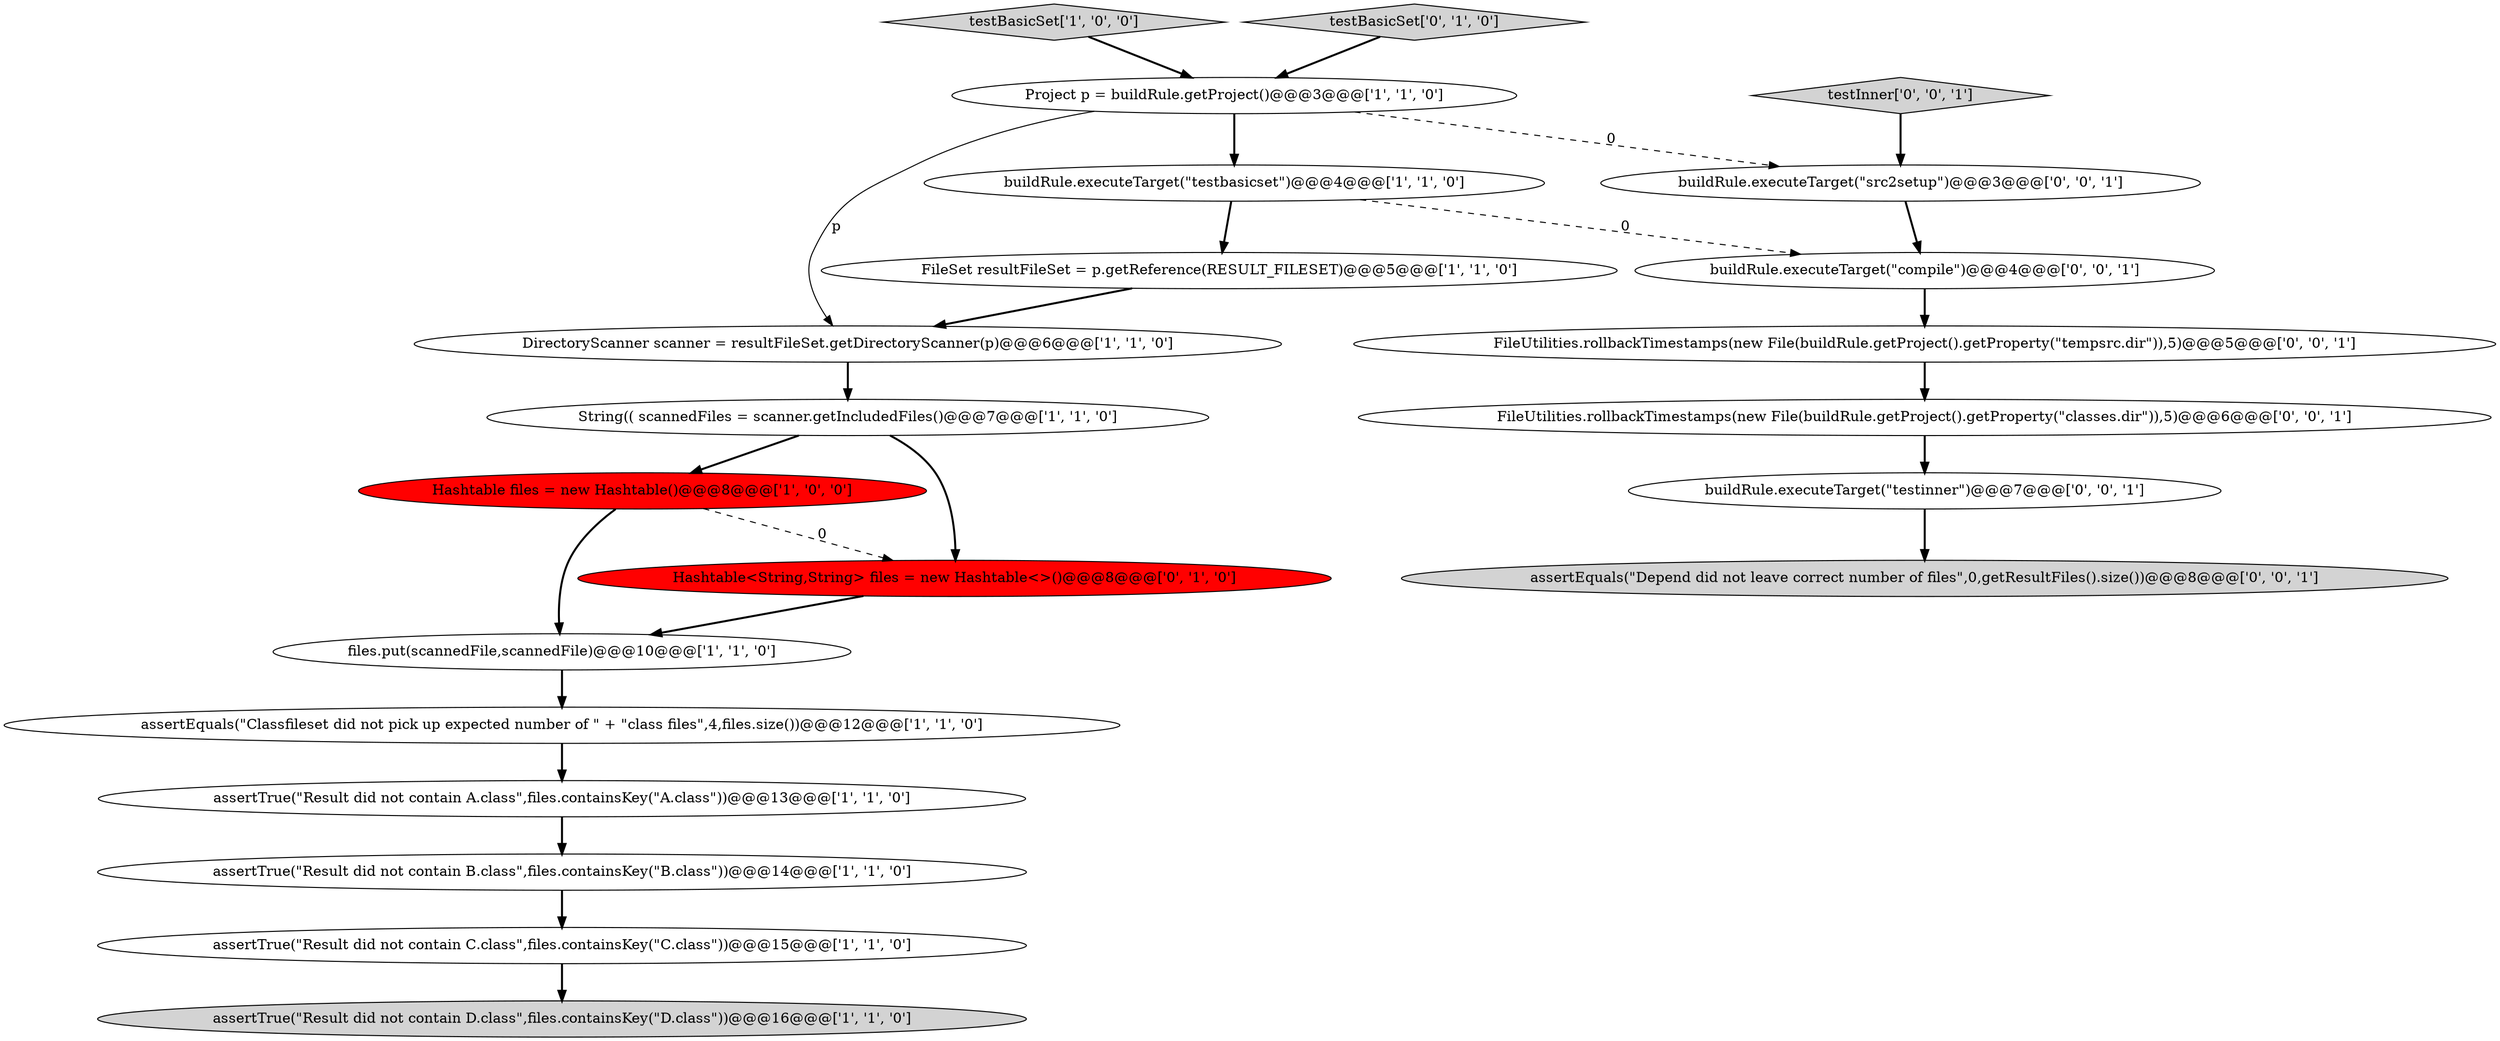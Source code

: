 digraph {
0 [style = filled, label = "assertTrue(\"Result did not contain C.class\",files.containsKey(\"C.class\"))@@@15@@@['1', '1', '0']", fillcolor = white, shape = ellipse image = "AAA0AAABBB1BBB"];
12 [style = filled, label = "assertEquals(\"Classfileset did not pick up expected number of \" + \"class files\",4,files.size())@@@12@@@['1', '1', '0']", fillcolor = white, shape = ellipse image = "AAA0AAABBB1BBB"];
4 [style = filled, label = "assertTrue(\"Result did not contain B.class\",files.containsKey(\"B.class\"))@@@14@@@['1', '1', '0']", fillcolor = white, shape = ellipse image = "AAA0AAABBB1BBB"];
17 [style = filled, label = "FileUtilities.rollbackTimestamps(new File(buildRule.getProject().getProperty(\"classes.dir\")),5)@@@6@@@['0', '0', '1']", fillcolor = white, shape = ellipse image = "AAA0AAABBB3BBB"];
20 [style = filled, label = "FileUtilities.rollbackTimestamps(new File(buildRule.getProject().getProperty(\"tempsrc.dir\")),5)@@@5@@@['0', '0', '1']", fillcolor = white, shape = ellipse image = "AAA0AAABBB3BBB"];
10 [style = filled, label = "Hashtable files = new Hashtable()@@@8@@@['1', '0', '0']", fillcolor = red, shape = ellipse image = "AAA1AAABBB1BBB"];
15 [style = filled, label = "buildRule.executeTarget(\"src2setup\")@@@3@@@['0', '0', '1']", fillcolor = white, shape = ellipse image = "AAA0AAABBB3BBB"];
2 [style = filled, label = "buildRule.executeTarget(\"testbasicset\")@@@4@@@['1', '1', '0']", fillcolor = white, shape = ellipse image = "AAA0AAABBB1BBB"];
3 [style = filled, label = "assertTrue(\"Result did not contain D.class\",files.containsKey(\"D.class\"))@@@16@@@['1', '1', '0']", fillcolor = lightgray, shape = ellipse image = "AAA0AAABBB1BBB"];
21 [style = filled, label = "buildRule.executeTarget(\"compile\")@@@4@@@['0', '0', '1']", fillcolor = white, shape = ellipse image = "AAA0AAABBB3BBB"];
18 [style = filled, label = "assertEquals(\"Depend did not leave correct number of files\",0,getResultFiles().size())@@@8@@@['0', '0', '1']", fillcolor = lightgray, shape = ellipse image = "AAA0AAABBB3BBB"];
9 [style = filled, label = "Project p = buildRule.getProject()@@@3@@@['1', '1', '0']", fillcolor = white, shape = ellipse image = "AAA0AAABBB1BBB"];
6 [style = filled, label = "testBasicSet['1', '0', '0']", fillcolor = lightgray, shape = diamond image = "AAA0AAABBB1BBB"];
13 [style = filled, label = "Hashtable<String,String> files = new Hashtable<>()@@@8@@@['0', '1', '0']", fillcolor = red, shape = ellipse image = "AAA1AAABBB2BBB"];
19 [style = filled, label = "testInner['0', '0', '1']", fillcolor = lightgray, shape = diamond image = "AAA0AAABBB3BBB"];
16 [style = filled, label = "buildRule.executeTarget(\"testinner\")@@@7@@@['0', '0', '1']", fillcolor = white, shape = ellipse image = "AAA0AAABBB3BBB"];
1 [style = filled, label = "files.put(scannedFile,scannedFile)@@@10@@@['1', '1', '0']", fillcolor = white, shape = ellipse image = "AAA0AAABBB1BBB"];
14 [style = filled, label = "testBasicSet['0', '1', '0']", fillcolor = lightgray, shape = diamond image = "AAA0AAABBB2BBB"];
8 [style = filled, label = "assertTrue(\"Result did not contain A.class\",files.containsKey(\"A.class\"))@@@13@@@['1', '1', '0']", fillcolor = white, shape = ellipse image = "AAA0AAABBB1BBB"];
11 [style = filled, label = "DirectoryScanner scanner = resultFileSet.getDirectoryScanner(p)@@@6@@@['1', '1', '0']", fillcolor = white, shape = ellipse image = "AAA0AAABBB1BBB"];
5 [style = filled, label = "FileSet resultFileSet = p.getReference(RESULT_FILESET)@@@5@@@['1', '1', '0']", fillcolor = white, shape = ellipse image = "AAA0AAABBB1BBB"];
7 [style = filled, label = "String(( scannedFiles = scanner.getIncludedFiles()@@@7@@@['1', '1', '0']", fillcolor = white, shape = ellipse image = "AAA0AAABBB1BBB"];
7->13 [style = bold, label=""];
0->3 [style = bold, label=""];
20->17 [style = bold, label=""];
16->18 [style = bold, label=""];
7->10 [style = bold, label=""];
9->2 [style = bold, label=""];
15->21 [style = bold, label=""];
9->11 [style = solid, label="p"];
10->13 [style = dashed, label="0"];
13->1 [style = bold, label=""];
4->0 [style = bold, label=""];
21->20 [style = bold, label=""];
9->15 [style = dashed, label="0"];
2->21 [style = dashed, label="0"];
12->8 [style = bold, label=""];
1->12 [style = bold, label=""];
14->9 [style = bold, label=""];
5->11 [style = bold, label=""];
8->4 [style = bold, label=""];
6->9 [style = bold, label=""];
19->15 [style = bold, label=""];
10->1 [style = bold, label=""];
11->7 [style = bold, label=""];
17->16 [style = bold, label=""];
2->5 [style = bold, label=""];
}
